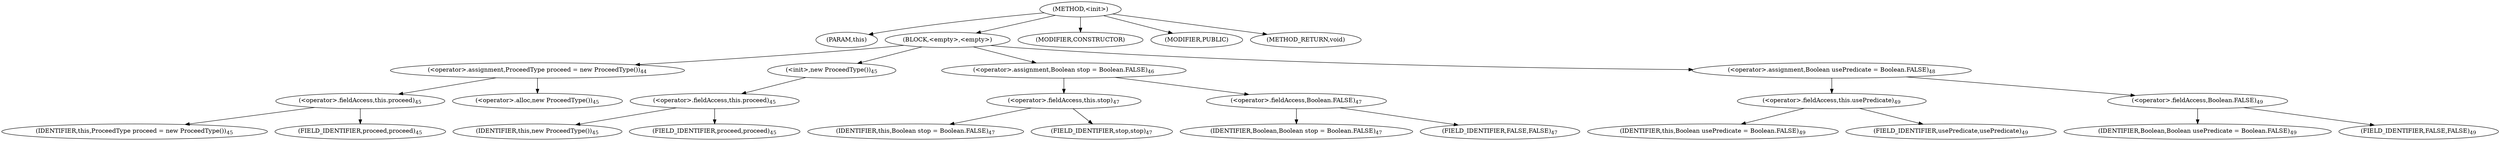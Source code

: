 digraph "&lt;init&gt;" {  
"329" [label = <(METHOD,&lt;init&gt;)> ]
"330" [label = <(PARAM,this)> ]
"331" [label = <(BLOCK,&lt;empty&gt;,&lt;empty&gt;)> ]
"332" [label = <(&lt;operator&gt;.assignment,ProceedType proceed = new ProceedType())<SUB>44</SUB>> ]
"333" [label = <(&lt;operator&gt;.fieldAccess,this.proceed)<SUB>45</SUB>> ]
"334" [label = <(IDENTIFIER,this,ProceedType proceed = new ProceedType())<SUB>45</SUB>> ]
"335" [label = <(FIELD_IDENTIFIER,proceed,proceed)<SUB>45</SUB>> ]
"336" [label = <(&lt;operator&gt;.alloc,new ProceedType())<SUB>45</SUB>> ]
"337" [label = <(&lt;init&gt;,new ProceedType())<SUB>45</SUB>> ]
"338" [label = <(&lt;operator&gt;.fieldAccess,this.proceed)<SUB>45</SUB>> ]
"339" [label = <(IDENTIFIER,this,new ProceedType())<SUB>45</SUB>> ]
"340" [label = <(FIELD_IDENTIFIER,proceed,proceed)<SUB>45</SUB>> ]
"341" [label = <(&lt;operator&gt;.assignment,Boolean stop = Boolean.FALSE)<SUB>46</SUB>> ]
"342" [label = <(&lt;operator&gt;.fieldAccess,this.stop)<SUB>47</SUB>> ]
"343" [label = <(IDENTIFIER,this,Boolean stop = Boolean.FALSE)<SUB>47</SUB>> ]
"344" [label = <(FIELD_IDENTIFIER,stop,stop)<SUB>47</SUB>> ]
"345" [label = <(&lt;operator&gt;.fieldAccess,Boolean.FALSE)<SUB>47</SUB>> ]
"346" [label = <(IDENTIFIER,Boolean,Boolean stop = Boolean.FALSE)<SUB>47</SUB>> ]
"347" [label = <(FIELD_IDENTIFIER,FALSE,FALSE)<SUB>47</SUB>> ]
"348" [label = <(&lt;operator&gt;.assignment,Boolean usePredicate = Boolean.FALSE)<SUB>48</SUB>> ]
"349" [label = <(&lt;operator&gt;.fieldAccess,this.usePredicate)<SUB>49</SUB>> ]
"350" [label = <(IDENTIFIER,this,Boolean usePredicate = Boolean.FALSE)<SUB>49</SUB>> ]
"351" [label = <(FIELD_IDENTIFIER,usePredicate,usePredicate)<SUB>49</SUB>> ]
"352" [label = <(&lt;operator&gt;.fieldAccess,Boolean.FALSE)<SUB>49</SUB>> ]
"353" [label = <(IDENTIFIER,Boolean,Boolean usePredicate = Boolean.FALSE)<SUB>49</SUB>> ]
"354" [label = <(FIELD_IDENTIFIER,FALSE,FALSE)<SUB>49</SUB>> ]
"355" [label = <(MODIFIER,CONSTRUCTOR)> ]
"356" [label = <(MODIFIER,PUBLIC)> ]
"357" [label = <(METHOD_RETURN,void)> ]
  "329" -> "330" 
  "329" -> "331" 
  "329" -> "355" 
  "329" -> "356" 
  "329" -> "357" 
  "331" -> "332" 
  "331" -> "337" 
  "331" -> "341" 
  "331" -> "348" 
  "332" -> "333" 
  "332" -> "336" 
  "333" -> "334" 
  "333" -> "335" 
  "337" -> "338" 
  "338" -> "339" 
  "338" -> "340" 
  "341" -> "342" 
  "341" -> "345" 
  "342" -> "343" 
  "342" -> "344" 
  "345" -> "346" 
  "345" -> "347" 
  "348" -> "349" 
  "348" -> "352" 
  "349" -> "350" 
  "349" -> "351" 
  "352" -> "353" 
  "352" -> "354" 
}
